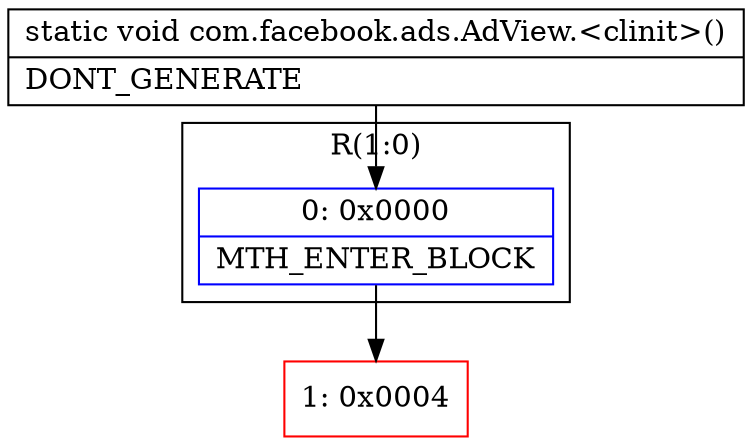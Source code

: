 digraph "CFG forcom.facebook.ads.AdView.\<clinit\>()V" {
subgraph cluster_Region_1713382052 {
label = "R(1:0)";
node [shape=record,color=blue];
Node_0 [shape=record,label="{0\:\ 0x0000|MTH_ENTER_BLOCK\l}"];
}
Node_1 [shape=record,color=red,label="{1\:\ 0x0004}"];
MethodNode[shape=record,label="{static void com.facebook.ads.AdView.\<clinit\>()  | DONT_GENERATE\l}"];
MethodNode -> Node_0;
Node_0 -> Node_1;
}

